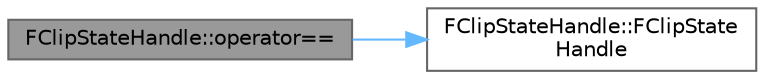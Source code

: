 digraph "FClipStateHandle::operator=="
{
 // INTERACTIVE_SVG=YES
 // LATEX_PDF_SIZE
  bgcolor="transparent";
  edge [fontname=Helvetica,fontsize=10,labelfontname=Helvetica,labelfontsize=10];
  node [fontname=Helvetica,fontsize=10,shape=box,height=0.2,width=0.4];
  rankdir="LR";
  Node1 [id="Node000001",label="FClipStateHandle::operator==",height=0.2,width=0.4,color="gray40", fillcolor="grey60", style="filled", fontcolor="black",tooltip=" "];
  Node1 -> Node2 [id="edge1_Node000001_Node000002",color="steelblue1",style="solid",tooltip=" "];
  Node2 [id="Node000002",label="FClipStateHandle::FClipState\lHandle",height=0.2,width=0.4,color="grey40", fillcolor="white", style="filled",URL="$df/d49/structFClipStateHandle.html#a550445d40c6730e98d0b9d9991a79974",tooltip=" "];
}
